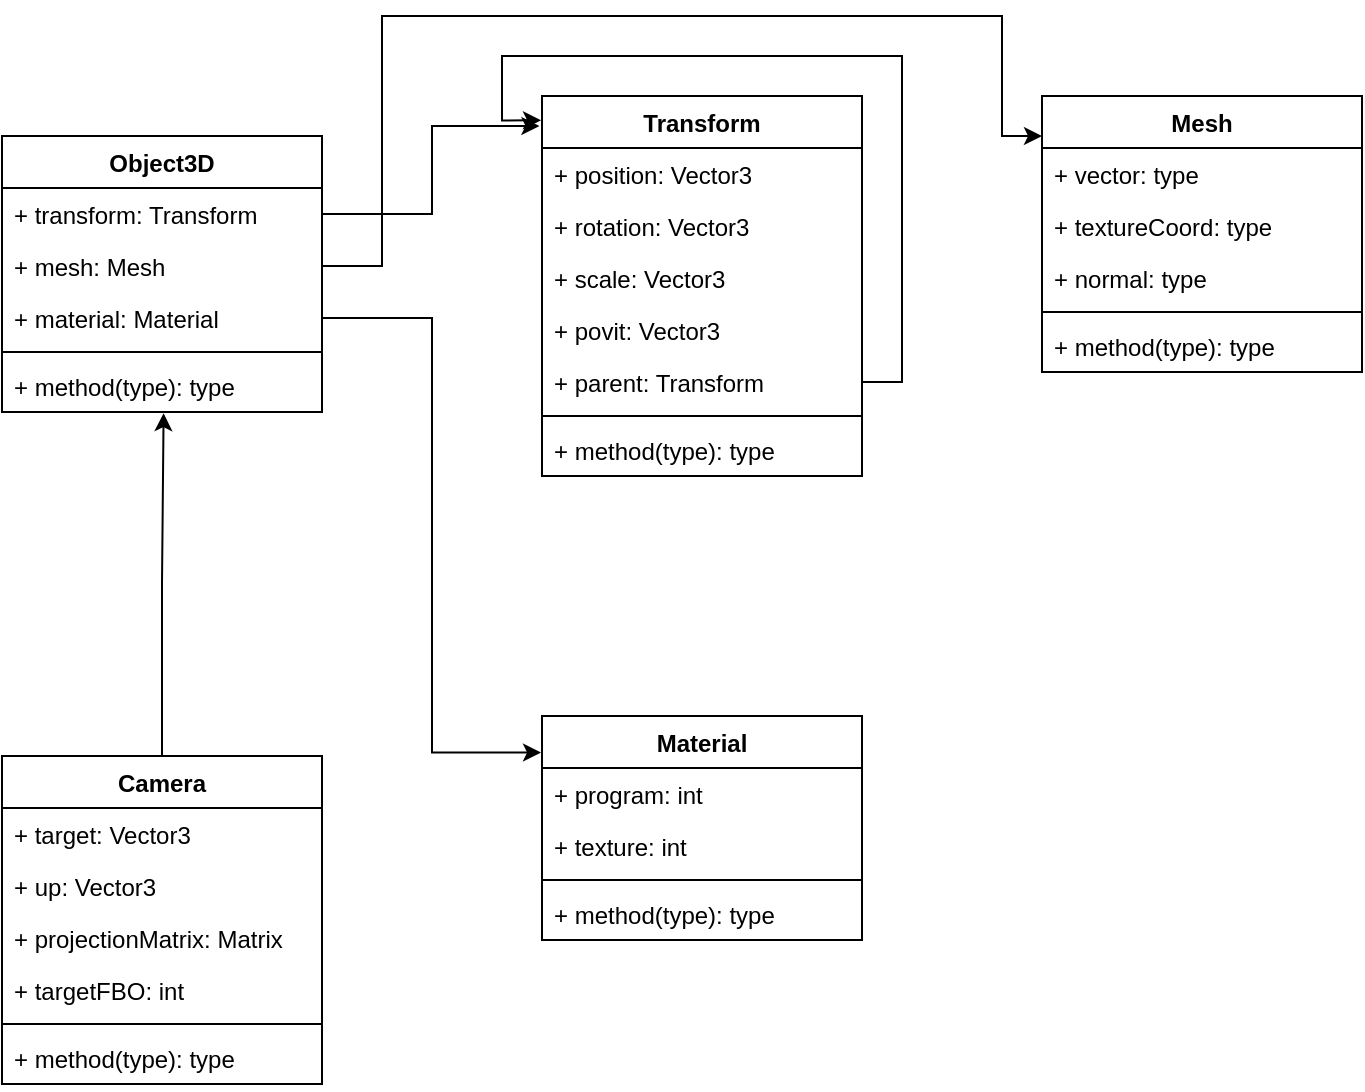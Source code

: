 <mxfile version="14.6.1" type="github">
  <diagram id="pIOrfq_3soG2N2hhtA3F" name="Page-1">
    <mxGraphModel dx="1550" dy="836" grid="1" gridSize="10" guides="1" tooltips="1" connect="1" arrows="1" fold="1" page="1" pageScale="1" pageWidth="827" pageHeight="1169" math="0" shadow="0">
      <root>
        <mxCell id="0" />
        <mxCell id="1" parent="0" />
        <mxCell id="USM_SV-DSYhfgLj0RESA-26" value="Object3D" style="swimlane;fontStyle=1;align=center;verticalAlign=top;childLayout=stackLayout;horizontal=1;startSize=26;horizontalStack=0;resizeParent=1;resizeParentMax=0;resizeLast=0;collapsible=1;marginBottom=0;" vertex="1" parent="1">
          <mxGeometry x="50" y="70" width="160" height="138" as="geometry" />
        </mxCell>
        <mxCell id="USM_SV-DSYhfgLj0RESA-27" value="+ transform: Transform" style="text;strokeColor=none;fillColor=none;align=left;verticalAlign=top;spacingLeft=4;spacingRight=4;overflow=hidden;rotatable=0;points=[[0,0.5],[1,0.5]];portConstraint=eastwest;" vertex="1" parent="USM_SV-DSYhfgLj0RESA-26">
          <mxGeometry y="26" width="160" height="26" as="geometry" />
        </mxCell>
        <mxCell id="USM_SV-DSYhfgLj0RESA-30" value="+ mesh: Mesh" style="text;strokeColor=none;fillColor=none;align=left;verticalAlign=top;spacingLeft=4;spacingRight=4;overflow=hidden;rotatable=0;points=[[0,0.5],[1,0.5]];portConstraint=eastwest;" vertex="1" parent="USM_SV-DSYhfgLj0RESA-26">
          <mxGeometry y="52" width="160" height="26" as="geometry" />
        </mxCell>
        <mxCell id="USM_SV-DSYhfgLj0RESA-49" value="+ material: Material" style="text;strokeColor=none;fillColor=none;align=left;verticalAlign=top;spacingLeft=4;spacingRight=4;overflow=hidden;rotatable=0;points=[[0,0.5],[1,0.5]];portConstraint=eastwest;" vertex="1" parent="USM_SV-DSYhfgLj0RESA-26">
          <mxGeometry y="78" width="160" height="26" as="geometry" />
        </mxCell>
        <mxCell id="USM_SV-DSYhfgLj0RESA-28" value="" style="line;strokeWidth=1;fillColor=none;align=left;verticalAlign=middle;spacingTop=-1;spacingLeft=3;spacingRight=3;rotatable=0;labelPosition=right;points=[];portConstraint=eastwest;" vertex="1" parent="USM_SV-DSYhfgLj0RESA-26">
          <mxGeometry y="104" width="160" height="8" as="geometry" />
        </mxCell>
        <mxCell id="USM_SV-DSYhfgLj0RESA-29" value="+ method(type): type" style="text;strokeColor=none;fillColor=none;align=left;verticalAlign=top;spacingLeft=4;spacingRight=4;overflow=hidden;rotatable=0;points=[[0,0.5],[1,0.5]];portConstraint=eastwest;" vertex="1" parent="USM_SV-DSYhfgLj0RESA-26">
          <mxGeometry y="112" width="160" height="26" as="geometry" />
        </mxCell>
        <mxCell id="USM_SV-DSYhfgLj0RESA-31" value="Transform" style="swimlane;fontStyle=1;align=center;verticalAlign=top;childLayout=stackLayout;horizontal=1;startSize=26;horizontalStack=0;resizeParent=1;resizeParentMax=0;resizeLast=0;collapsible=1;marginBottom=0;" vertex="1" parent="1">
          <mxGeometry x="320" y="50" width="160" height="190" as="geometry" />
        </mxCell>
        <mxCell id="USM_SV-DSYhfgLj0RESA-10" value="+ position: Vector3" style="text;strokeColor=none;fillColor=none;align=left;verticalAlign=top;spacingLeft=4;spacingRight=4;overflow=hidden;rotatable=0;points=[[0,0.5],[1,0.5]];portConstraint=eastwest;" vertex="1" parent="USM_SV-DSYhfgLj0RESA-31">
          <mxGeometry y="26" width="160" height="26" as="geometry" />
        </mxCell>
        <mxCell id="USM_SV-DSYhfgLj0RESA-11" value="+ rotation: Vector3" style="text;strokeColor=none;fillColor=none;align=left;verticalAlign=top;spacingLeft=4;spacingRight=4;overflow=hidden;rotatable=0;points=[[0,0.5],[1,0.5]];portConstraint=eastwest;" vertex="1" parent="USM_SV-DSYhfgLj0RESA-31">
          <mxGeometry y="52" width="160" height="26" as="geometry" />
        </mxCell>
        <mxCell id="USM_SV-DSYhfgLj0RESA-12" value="+ scale: Vector3" style="text;strokeColor=none;fillColor=none;align=left;verticalAlign=top;spacingLeft=4;spacingRight=4;overflow=hidden;rotatable=0;points=[[0,0.5],[1,0.5]];portConstraint=eastwest;" vertex="1" parent="USM_SV-DSYhfgLj0RESA-31">
          <mxGeometry y="78" width="160" height="26" as="geometry" />
        </mxCell>
        <mxCell id="USM_SV-DSYhfgLj0RESA-13" value="+ povit: Vector3" style="text;strokeColor=none;fillColor=none;align=left;verticalAlign=top;spacingLeft=4;spacingRight=4;overflow=hidden;rotatable=0;points=[[0,0.5],[1,0.5]];portConstraint=eastwest;" vertex="1" parent="USM_SV-DSYhfgLj0RESA-31">
          <mxGeometry y="104" width="160" height="26" as="geometry" />
        </mxCell>
        <mxCell id="USM_SV-DSYhfgLj0RESA-45" value="+ parent: Transform" style="text;strokeColor=none;fillColor=none;align=left;verticalAlign=top;spacingLeft=4;spacingRight=4;overflow=hidden;rotatable=0;points=[[0,0.5],[1,0.5]];portConstraint=eastwest;" vertex="1" parent="USM_SV-DSYhfgLj0RESA-31">
          <mxGeometry y="130" width="160" height="26" as="geometry" />
        </mxCell>
        <mxCell id="USM_SV-DSYhfgLj0RESA-33" value="" style="line;strokeWidth=1;fillColor=none;align=left;verticalAlign=middle;spacingTop=-1;spacingLeft=3;spacingRight=3;rotatable=0;labelPosition=right;points=[];portConstraint=eastwest;" vertex="1" parent="USM_SV-DSYhfgLj0RESA-31">
          <mxGeometry y="156" width="160" height="8" as="geometry" />
        </mxCell>
        <mxCell id="USM_SV-DSYhfgLj0RESA-34" value="+ method(type): type" style="text;strokeColor=none;fillColor=none;align=left;verticalAlign=top;spacingLeft=4;spacingRight=4;overflow=hidden;rotatable=0;points=[[0,0.5],[1,0.5]];portConstraint=eastwest;" vertex="1" parent="USM_SV-DSYhfgLj0RESA-31">
          <mxGeometry y="164" width="160" height="26" as="geometry" />
        </mxCell>
        <mxCell id="USM_SV-DSYhfgLj0RESA-48" style="edgeStyle=orthogonalEdgeStyle;rounded=0;orthogonalLoop=1;jettySize=auto;html=1;exitX=1;exitY=0.5;exitDx=0;exitDy=0;entryX=-0.003;entryY=0.064;entryDx=0;entryDy=0;entryPerimeter=0;" edge="1" parent="USM_SV-DSYhfgLj0RESA-31" source="USM_SV-DSYhfgLj0RESA-45" target="USM_SV-DSYhfgLj0RESA-31">
          <mxGeometry relative="1" as="geometry">
            <mxPoint x="-10" y="10" as="targetPoint" />
            <Array as="points">
              <mxPoint x="180" y="143" />
              <mxPoint x="180" y="-20" />
              <mxPoint x="-20" y="-20" />
              <mxPoint x="-20" y="12" />
            </Array>
          </mxGeometry>
        </mxCell>
        <mxCell id="USM_SV-DSYhfgLj0RESA-35" value="Mesh" style="swimlane;fontStyle=1;align=center;verticalAlign=top;childLayout=stackLayout;horizontal=1;startSize=26;horizontalStack=0;resizeParent=1;resizeParentMax=0;resizeLast=0;collapsible=1;marginBottom=0;" vertex="1" parent="1">
          <mxGeometry x="570" y="50" width="160" height="138" as="geometry" />
        </mxCell>
        <mxCell id="USM_SV-DSYhfgLj0RESA-36" value="+ vector: type" style="text;strokeColor=none;fillColor=none;align=left;verticalAlign=top;spacingLeft=4;spacingRight=4;overflow=hidden;rotatable=0;points=[[0,0.5],[1,0.5]];portConstraint=eastwest;" vertex="1" parent="USM_SV-DSYhfgLj0RESA-35">
          <mxGeometry y="26" width="160" height="26" as="geometry" />
        </mxCell>
        <mxCell id="USM_SV-DSYhfgLj0RESA-39" value="+ textureCoord: type" style="text;strokeColor=none;fillColor=none;align=left;verticalAlign=top;spacingLeft=4;spacingRight=4;overflow=hidden;rotatable=0;points=[[0,0.5],[1,0.5]];portConstraint=eastwest;" vertex="1" parent="USM_SV-DSYhfgLj0RESA-35">
          <mxGeometry y="52" width="160" height="26" as="geometry" />
        </mxCell>
        <mxCell id="USM_SV-DSYhfgLj0RESA-40" value="+ normal: type" style="text;strokeColor=none;fillColor=none;align=left;verticalAlign=top;spacingLeft=4;spacingRight=4;overflow=hidden;rotatable=0;points=[[0,0.5],[1,0.5]];portConstraint=eastwest;" vertex="1" parent="USM_SV-DSYhfgLj0RESA-35">
          <mxGeometry y="78" width="160" height="26" as="geometry" />
        </mxCell>
        <mxCell id="USM_SV-DSYhfgLj0RESA-37" value="" style="line;strokeWidth=1;fillColor=none;align=left;verticalAlign=middle;spacingTop=-1;spacingLeft=3;spacingRight=3;rotatable=0;labelPosition=right;points=[];portConstraint=eastwest;" vertex="1" parent="USM_SV-DSYhfgLj0RESA-35">
          <mxGeometry y="104" width="160" height="8" as="geometry" />
        </mxCell>
        <mxCell id="USM_SV-DSYhfgLj0RESA-38" value="+ method(type): type" style="text;strokeColor=none;fillColor=none;align=left;verticalAlign=top;spacingLeft=4;spacingRight=4;overflow=hidden;rotatable=0;points=[[0,0.5],[1,0.5]];portConstraint=eastwest;" vertex="1" parent="USM_SV-DSYhfgLj0RESA-35">
          <mxGeometry y="112" width="160" height="26" as="geometry" />
        </mxCell>
        <mxCell id="USM_SV-DSYhfgLj0RESA-41" value="Material" style="swimlane;fontStyle=1;align=center;verticalAlign=top;childLayout=stackLayout;horizontal=1;startSize=26;horizontalStack=0;resizeParent=1;resizeParentMax=0;resizeLast=0;collapsible=1;marginBottom=0;" vertex="1" parent="1">
          <mxGeometry x="320" y="360" width="160" height="112" as="geometry" />
        </mxCell>
        <mxCell id="USM_SV-DSYhfgLj0RESA-42" value="+ program: int" style="text;strokeColor=none;fillColor=none;align=left;verticalAlign=top;spacingLeft=4;spacingRight=4;overflow=hidden;rotatable=0;points=[[0,0.5],[1,0.5]];portConstraint=eastwest;" vertex="1" parent="USM_SV-DSYhfgLj0RESA-41">
          <mxGeometry y="26" width="160" height="26" as="geometry" />
        </mxCell>
        <mxCell id="USM_SV-DSYhfgLj0RESA-50" value="+ texture: int" style="text;strokeColor=none;fillColor=none;align=left;verticalAlign=top;spacingLeft=4;spacingRight=4;overflow=hidden;rotatable=0;points=[[0,0.5],[1,0.5]];portConstraint=eastwest;" vertex="1" parent="USM_SV-DSYhfgLj0RESA-41">
          <mxGeometry y="52" width="160" height="26" as="geometry" />
        </mxCell>
        <mxCell id="USM_SV-DSYhfgLj0RESA-43" value="" style="line;strokeWidth=1;fillColor=none;align=left;verticalAlign=middle;spacingTop=-1;spacingLeft=3;spacingRight=3;rotatable=0;labelPosition=right;points=[];portConstraint=eastwest;" vertex="1" parent="USM_SV-DSYhfgLj0RESA-41">
          <mxGeometry y="78" width="160" height="8" as="geometry" />
        </mxCell>
        <mxCell id="USM_SV-DSYhfgLj0RESA-44" value="+ method(type): type" style="text;strokeColor=none;fillColor=none;align=left;verticalAlign=top;spacingLeft=4;spacingRight=4;overflow=hidden;rotatable=0;points=[[0,0.5],[1,0.5]];portConstraint=eastwest;" vertex="1" parent="USM_SV-DSYhfgLj0RESA-41">
          <mxGeometry y="86" width="160" height="26" as="geometry" />
        </mxCell>
        <mxCell id="USM_SV-DSYhfgLj0RESA-46" style="edgeStyle=orthogonalEdgeStyle;rounded=0;orthogonalLoop=1;jettySize=auto;html=1;entryX=-0.008;entryY=0.079;entryDx=0;entryDy=0;entryPerimeter=0;" edge="1" parent="1" source="USM_SV-DSYhfgLj0RESA-27" target="USM_SV-DSYhfgLj0RESA-31">
          <mxGeometry relative="1" as="geometry" />
        </mxCell>
        <mxCell id="USM_SV-DSYhfgLj0RESA-47" style="edgeStyle=orthogonalEdgeStyle;rounded=0;orthogonalLoop=1;jettySize=auto;html=1;exitX=1;exitY=0.5;exitDx=0;exitDy=0;entryX=0;entryY=0.145;entryDx=0;entryDy=0;entryPerimeter=0;" edge="1" parent="1" source="USM_SV-DSYhfgLj0RESA-30" target="USM_SV-DSYhfgLj0RESA-35">
          <mxGeometry relative="1" as="geometry">
            <mxPoint x="560" y="70" as="targetPoint" />
            <Array as="points">
              <mxPoint x="240" y="135" />
              <mxPoint x="240" y="10" />
              <mxPoint x="550" y="10" />
              <mxPoint x="550" y="70" />
            </Array>
          </mxGeometry>
        </mxCell>
        <mxCell id="USM_SV-DSYhfgLj0RESA-51" style="edgeStyle=orthogonalEdgeStyle;rounded=0;orthogonalLoop=1;jettySize=auto;html=1;entryX=-0.003;entryY=0.163;entryDx=0;entryDy=0;entryPerimeter=0;" edge="1" parent="1" source="USM_SV-DSYhfgLj0RESA-49" target="USM_SV-DSYhfgLj0RESA-41">
          <mxGeometry relative="1" as="geometry" />
        </mxCell>
        <mxCell id="USM_SV-DSYhfgLj0RESA-56" style="edgeStyle=orthogonalEdgeStyle;rounded=0;orthogonalLoop=1;jettySize=auto;html=1;entryX=0.505;entryY=1.023;entryDx=0;entryDy=0;entryPerimeter=0;" edge="1" parent="1" source="USM_SV-DSYhfgLj0RESA-52" target="USM_SV-DSYhfgLj0RESA-29">
          <mxGeometry relative="1" as="geometry" />
        </mxCell>
        <mxCell id="USM_SV-DSYhfgLj0RESA-52" value="Camera" style="swimlane;fontStyle=1;align=center;verticalAlign=top;childLayout=stackLayout;horizontal=1;startSize=26;horizontalStack=0;resizeParent=1;resizeParentMax=0;resizeLast=0;collapsible=1;marginBottom=0;" vertex="1" parent="1">
          <mxGeometry x="50" y="380" width="160" height="164" as="geometry" />
        </mxCell>
        <mxCell id="USM_SV-DSYhfgLj0RESA-53" value="+ target: Vector3" style="text;strokeColor=none;fillColor=none;align=left;verticalAlign=top;spacingLeft=4;spacingRight=4;overflow=hidden;rotatable=0;points=[[0,0.5],[1,0.5]];portConstraint=eastwest;" vertex="1" parent="USM_SV-DSYhfgLj0RESA-52">
          <mxGeometry y="26" width="160" height="26" as="geometry" />
        </mxCell>
        <mxCell id="USM_SV-DSYhfgLj0RESA-57" value="+ up: Vector3" style="text;strokeColor=none;fillColor=none;align=left;verticalAlign=top;spacingLeft=4;spacingRight=4;overflow=hidden;rotatable=0;points=[[0,0.5],[1,0.5]];portConstraint=eastwest;" vertex="1" parent="USM_SV-DSYhfgLj0RESA-52">
          <mxGeometry y="52" width="160" height="26" as="geometry" />
        </mxCell>
        <mxCell id="USM_SV-DSYhfgLj0RESA-58" value="+ projectionMatrix: Matrix" style="text;strokeColor=none;fillColor=none;align=left;verticalAlign=top;spacingLeft=4;spacingRight=4;overflow=hidden;rotatable=0;points=[[0,0.5],[1,0.5]];portConstraint=eastwest;" vertex="1" parent="USM_SV-DSYhfgLj0RESA-52">
          <mxGeometry y="78" width="160" height="26" as="geometry" />
        </mxCell>
        <mxCell id="USM_SV-DSYhfgLj0RESA-59" value="+ targetFBO: int" style="text;strokeColor=none;fillColor=none;align=left;verticalAlign=top;spacingLeft=4;spacingRight=4;overflow=hidden;rotatable=0;points=[[0,0.5],[1,0.5]];portConstraint=eastwest;" vertex="1" parent="USM_SV-DSYhfgLj0RESA-52">
          <mxGeometry y="104" width="160" height="26" as="geometry" />
        </mxCell>
        <mxCell id="USM_SV-DSYhfgLj0RESA-54" value="" style="line;strokeWidth=1;fillColor=none;align=left;verticalAlign=middle;spacingTop=-1;spacingLeft=3;spacingRight=3;rotatable=0;labelPosition=right;points=[];portConstraint=eastwest;" vertex="1" parent="USM_SV-DSYhfgLj0RESA-52">
          <mxGeometry y="130" width="160" height="8" as="geometry" />
        </mxCell>
        <mxCell id="USM_SV-DSYhfgLj0RESA-55" value="+ method(type): type" style="text;strokeColor=none;fillColor=none;align=left;verticalAlign=top;spacingLeft=4;spacingRight=4;overflow=hidden;rotatable=0;points=[[0,0.5],[1,0.5]];portConstraint=eastwest;" vertex="1" parent="USM_SV-DSYhfgLj0RESA-52">
          <mxGeometry y="138" width="160" height="26" as="geometry" />
        </mxCell>
      </root>
    </mxGraphModel>
  </diagram>
</mxfile>
